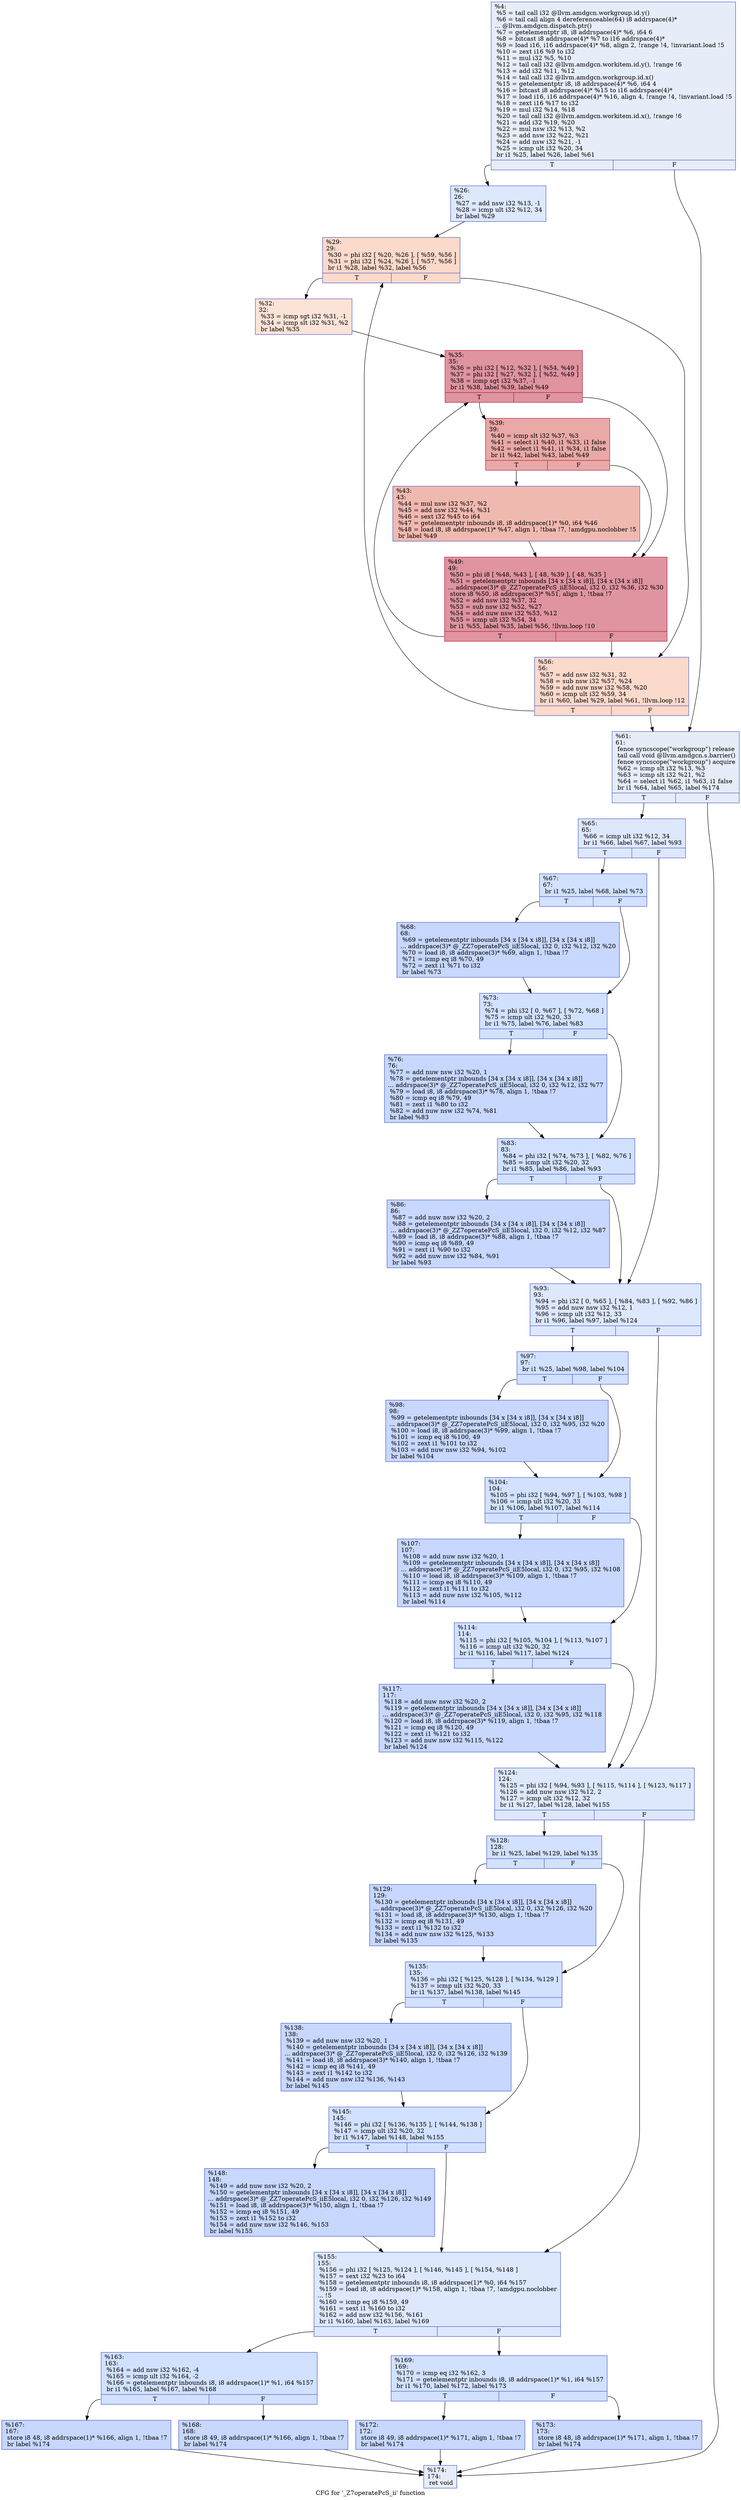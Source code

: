 digraph "CFG for '_Z7operatePcS_ii' function" {
	label="CFG for '_Z7operatePcS_ii' function";

	Node0x4a91140 [shape=record,color="#3d50c3ff", style=filled, fillcolor="#c7d7f070",label="{%4:\l  %5 = tail call i32 @llvm.amdgcn.workgroup.id.y()\l  %6 = tail call align 4 dereferenceable(64) i8 addrspace(4)*\l... @llvm.amdgcn.dispatch.ptr()\l  %7 = getelementptr i8, i8 addrspace(4)* %6, i64 6\l  %8 = bitcast i8 addrspace(4)* %7 to i16 addrspace(4)*\l  %9 = load i16, i16 addrspace(4)* %8, align 2, !range !4, !invariant.load !5\l  %10 = zext i16 %9 to i32\l  %11 = mul i32 %5, %10\l  %12 = tail call i32 @llvm.amdgcn.workitem.id.y(), !range !6\l  %13 = add i32 %11, %12\l  %14 = tail call i32 @llvm.amdgcn.workgroup.id.x()\l  %15 = getelementptr i8, i8 addrspace(4)* %6, i64 4\l  %16 = bitcast i8 addrspace(4)* %15 to i16 addrspace(4)*\l  %17 = load i16, i16 addrspace(4)* %16, align 4, !range !4, !invariant.load !5\l  %18 = zext i16 %17 to i32\l  %19 = mul i32 %14, %18\l  %20 = tail call i32 @llvm.amdgcn.workitem.id.x(), !range !6\l  %21 = add i32 %19, %20\l  %22 = mul nsw i32 %13, %2\l  %23 = add nsw i32 %22, %21\l  %24 = add nsw i32 %21, -1\l  %25 = icmp ult i32 %20, 34\l  br i1 %25, label %26, label %61\l|{<s0>T|<s1>F}}"];
	Node0x4a91140:s0 -> Node0x4a94c80;
	Node0x4a91140:s1 -> Node0x4a94d10;
	Node0x4a94c80 [shape=record,color="#3d50c3ff", style=filled, fillcolor="#b2ccfb70",label="{%26:\l26:                                               \l  %27 = add nsw i32 %13, -1\l  %28 = icmp ult i32 %12, 34\l  br label %29\l}"];
	Node0x4a94c80 -> Node0x4a94f70;
	Node0x4a94f70 [shape=record,color="#3d50c3ff", style=filled, fillcolor="#f7a88970",label="{%29:\l29:                                               \l  %30 = phi i32 [ %20, %26 ], [ %59, %56 ]\l  %31 = phi i32 [ %24, %26 ], [ %57, %56 ]\l  br i1 %28, label %32, label %56\l|{<s0>T|<s1>F}}"];
	Node0x4a94f70:s0 -> Node0x4a952c0;
	Node0x4a94f70:s1 -> Node0x4a95060;
	Node0x4a952c0 [shape=record,color="#3d50c3ff", style=filled, fillcolor="#f6bfa670",label="{%32:\l32:                                               \l  %33 = icmp sgt i32 %31, -1\l  %34 = icmp slt i32 %31, %2\l  br label %35\l}"];
	Node0x4a952c0 -> Node0x4a93340;
	Node0x4a93340 [shape=record,color="#b70d28ff", style=filled, fillcolor="#b70d2870",label="{%35:\l35:                                               \l  %36 = phi i32 [ %12, %32 ], [ %54, %49 ]\l  %37 = phi i32 [ %27, %32 ], [ %52, %49 ]\l  %38 = icmp sgt i32 %37, -1\l  br i1 %38, label %39, label %49\l|{<s0>T|<s1>F}}"];
	Node0x4a93340:s0 -> Node0x4a95a00;
	Node0x4a93340:s1 -> Node0x4a95710;
	Node0x4a95a00 [shape=record,color="#b70d28ff", style=filled, fillcolor="#ca3b3770",label="{%39:\l39:                                               \l  %40 = icmp slt i32 %37, %3\l  %41 = select i1 %40, i1 %33, i1 false\l  %42 = select i1 %41, i1 %34, i1 false\l  br i1 %42, label %43, label %49\l|{<s0>T|<s1>F}}"];
	Node0x4a95a00:s0 -> Node0x4a95d60;
	Node0x4a95a00:s1 -> Node0x4a95710;
	Node0x4a95d60 [shape=record,color="#3d50c3ff", style=filled, fillcolor="#de614d70",label="{%43:\l43:                                               \l  %44 = mul nsw i32 %37, %2\l  %45 = add nsw i32 %44, %31\l  %46 = sext i32 %45 to i64\l  %47 = getelementptr inbounds i8, i8 addrspace(1)* %0, i64 %46\l  %48 = load i8, i8 addrspace(1)* %47, align 1, !tbaa !7, !amdgpu.noclobber !5\l  br label %49\l}"];
	Node0x4a95d60 -> Node0x4a95710;
	Node0x4a95710 [shape=record,color="#b70d28ff", style=filled, fillcolor="#b70d2870",label="{%49:\l49:                                               \l  %50 = phi i8 [ %48, %43 ], [ 48, %39 ], [ 48, %35 ]\l  %51 = getelementptr inbounds [34 x [34 x i8]], [34 x [34 x i8]]\l... addrspace(3)* @_ZZ7operatePcS_iiE5local, i32 0, i32 %36, i32 %30\l  store i8 %50, i8 addrspace(3)* %51, align 1, !tbaa !7\l  %52 = add nsw i32 %37, 32\l  %53 = sub nsw i32 %52, %27\l  %54 = add nuw nsw i32 %53, %12\l  %55 = icmp ult i32 %54, 34\l  br i1 %55, label %35, label %56, !llvm.loop !10\l|{<s0>T|<s1>F}}"];
	Node0x4a95710:s0 -> Node0x4a93340;
	Node0x4a95710:s1 -> Node0x4a95060;
	Node0x4a95060 [shape=record,color="#3d50c3ff", style=filled, fillcolor="#f7a88970",label="{%56:\l56:                                               \l  %57 = add nsw i32 %31, 32\l  %58 = sub nsw i32 %57, %24\l  %59 = add nuw nsw i32 %58, %20\l  %60 = icmp ult i32 %59, 34\l  br i1 %60, label %29, label %61, !llvm.loop !12\l|{<s0>T|<s1>F}}"];
	Node0x4a95060:s0 -> Node0x4a94f70;
	Node0x4a95060:s1 -> Node0x4a94d10;
	Node0x4a94d10 [shape=record,color="#3d50c3ff", style=filled, fillcolor="#c7d7f070",label="{%61:\l61:                                               \l  fence syncscope(\"workgroup\") release\l  tail call void @llvm.amdgcn.s.barrier()\l  fence syncscope(\"workgroup\") acquire\l  %62 = icmp slt i32 %13, %3\l  %63 = icmp slt i32 %21, %2\l  %64 = select i1 %62, i1 %63, i1 false\l  br i1 %64, label %65, label %174\l|{<s0>T|<s1>F}}"];
	Node0x4a94d10:s0 -> Node0x4a95400;
	Node0x4a94d10:s1 -> Node0x4a95490;
	Node0x4a95400 [shape=record,color="#3d50c3ff", style=filled, fillcolor="#b2ccfb70",label="{%65:\l65:                                               \l  %66 = icmp ult i32 %12, 34\l  br i1 %66, label %67, label %93\l|{<s0>T|<s1>F}}"];
	Node0x4a95400:s0 -> Node0x4a97b40;
	Node0x4a95400:s1 -> Node0x4a97b90;
	Node0x4a97b40 [shape=record,color="#3d50c3ff", style=filled, fillcolor="#9abbff70",label="{%67:\l67:                                               \l  br i1 %25, label %68, label %73\l|{<s0>T|<s1>F}}"];
	Node0x4a97b40:s0 -> Node0x4a97c90;
	Node0x4a97b40:s1 -> Node0x4a97ce0;
	Node0x4a97c90 [shape=record,color="#3d50c3ff", style=filled, fillcolor="#81a4fb70",label="{%68:\l68:                                               \l  %69 = getelementptr inbounds [34 x [34 x i8]], [34 x [34 x i8]]\l... addrspace(3)* @_ZZ7operatePcS_iiE5local, i32 0, i32 %12, i32 %20\l  %70 = load i8, i8 addrspace(3)* %69, align 1, !tbaa !7\l  %71 = icmp eq i8 %70, 49\l  %72 = zext i1 %71 to i32\l  br label %73\l}"];
	Node0x4a97c90 -> Node0x4a97ce0;
	Node0x4a97ce0 [shape=record,color="#3d50c3ff", style=filled, fillcolor="#9abbff70",label="{%73:\l73:                                               \l  %74 = phi i32 [ 0, %67 ], [ %72, %68 ]\l  %75 = icmp ult i32 %20, 33\l  br i1 %75, label %76, label %83\l|{<s0>T|<s1>F}}"];
	Node0x4a97ce0:s0 -> Node0x4a98260;
	Node0x4a97ce0:s1 -> Node0x4a982b0;
	Node0x4a98260 [shape=record,color="#3d50c3ff", style=filled, fillcolor="#81a4fb70",label="{%76:\l76:                                               \l  %77 = add nuw nsw i32 %20, 1\l  %78 = getelementptr inbounds [34 x [34 x i8]], [34 x [34 x i8]]\l... addrspace(3)* @_ZZ7operatePcS_iiE5local, i32 0, i32 %12, i32 %77\l  %79 = load i8, i8 addrspace(3)* %78, align 1, !tbaa !7\l  %80 = icmp eq i8 %79, 49\l  %81 = zext i1 %80 to i32\l  %82 = add nuw nsw i32 %74, %81\l  br label %83\l}"];
	Node0x4a98260 -> Node0x4a982b0;
	Node0x4a982b0 [shape=record,color="#3d50c3ff", style=filled, fillcolor="#9abbff70",label="{%83:\l83:                                               \l  %84 = phi i32 [ %74, %73 ], [ %82, %76 ]\l  %85 = icmp ult i32 %20, 32\l  br i1 %85, label %86, label %93\l|{<s0>T|<s1>F}}"];
	Node0x4a982b0:s0 -> Node0x4a98930;
	Node0x4a982b0:s1 -> Node0x4a97b90;
	Node0x4a98930 [shape=record,color="#3d50c3ff", style=filled, fillcolor="#81a4fb70",label="{%86:\l86:                                               \l  %87 = add nuw nsw i32 %20, 2\l  %88 = getelementptr inbounds [34 x [34 x i8]], [34 x [34 x i8]]\l... addrspace(3)* @_ZZ7operatePcS_iiE5local, i32 0, i32 %12, i32 %87\l  %89 = load i8, i8 addrspace(3)* %88, align 1, !tbaa !7\l  %90 = icmp eq i8 %89, 49\l  %91 = zext i1 %90 to i32\l  %92 = add nuw nsw i32 %84, %91\l  br label %93\l}"];
	Node0x4a98930 -> Node0x4a97b90;
	Node0x4a97b90 [shape=record,color="#3d50c3ff", style=filled, fillcolor="#b2ccfb70",label="{%93:\l93:                                               \l  %94 = phi i32 [ 0, %65 ], [ %84, %83 ], [ %92, %86 ]\l  %95 = add nuw nsw i32 %12, 1\l  %96 = icmp ult i32 %12, 33\l  br i1 %96, label %97, label %124\l|{<s0>T|<s1>F}}"];
	Node0x4a97b90:s0 -> Node0x4a99030;
	Node0x4a97b90:s1 -> Node0x4a99080;
	Node0x4a99030 [shape=record,color="#3d50c3ff", style=filled, fillcolor="#9abbff70",label="{%97:\l97:                                               \l  br i1 %25, label %98, label %104\l|{<s0>T|<s1>F}}"];
	Node0x4a99030:s0 -> Node0x4a99180;
	Node0x4a99030:s1 -> Node0x4a991d0;
	Node0x4a99180 [shape=record,color="#3d50c3ff", style=filled, fillcolor="#81a4fb70",label="{%98:\l98:                                               \l  %99 = getelementptr inbounds [34 x [34 x i8]], [34 x [34 x i8]]\l... addrspace(3)* @_ZZ7operatePcS_iiE5local, i32 0, i32 %95, i32 %20\l  %100 = load i8, i8 addrspace(3)* %99, align 1, !tbaa !7\l  %101 = icmp eq i8 %100, 49\l  %102 = zext i1 %101 to i32\l  %103 = add nuw nsw i32 %94, %102\l  br label %104\l}"];
	Node0x4a99180 -> Node0x4a991d0;
	Node0x4a991d0 [shape=record,color="#3d50c3ff", style=filled, fillcolor="#9abbff70",label="{%104:\l104:                                              \l  %105 = phi i32 [ %94, %97 ], [ %103, %98 ]\l  %106 = icmp ult i32 %20, 33\l  br i1 %106, label %107, label %114\l|{<s0>T|<s1>F}}"];
	Node0x4a991d0:s0 -> Node0x4a99760;
	Node0x4a991d0:s1 -> Node0x4a997b0;
	Node0x4a99760 [shape=record,color="#3d50c3ff", style=filled, fillcolor="#81a4fb70",label="{%107:\l107:                                              \l  %108 = add nuw nsw i32 %20, 1\l  %109 = getelementptr inbounds [34 x [34 x i8]], [34 x [34 x i8]]\l... addrspace(3)* @_ZZ7operatePcS_iiE5local, i32 0, i32 %95, i32 %108\l  %110 = load i8, i8 addrspace(3)* %109, align 1, !tbaa !7\l  %111 = icmp eq i8 %110, 49\l  %112 = zext i1 %111 to i32\l  %113 = add nuw nsw i32 %105, %112\l  br label %114\l}"];
	Node0x4a99760 -> Node0x4a997b0;
	Node0x4a997b0 [shape=record,color="#3d50c3ff", style=filled, fillcolor="#9abbff70",label="{%114:\l114:                                              \l  %115 = phi i32 [ %105, %104 ], [ %113, %107 ]\l  %116 = icmp ult i32 %20, 32\l  br i1 %116, label %117, label %124\l|{<s0>T|<s1>F}}"];
	Node0x4a997b0:s0 -> Node0x4a99dd0;
	Node0x4a997b0:s1 -> Node0x4a99080;
	Node0x4a99dd0 [shape=record,color="#3d50c3ff", style=filled, fillcolor="#81a4fb70",label="{%117:\l117:                                              \l  %118 = add nuw nsw i32 %20, 2\l  %119 = getelementptr inbounds [34 x [34 x i8]], [34 x [34 x i8]]\l... addrspace(3)* @_ZZ7operatePcS_iiE5local, i32 0, i32 %95, i32 %118\l  %120 = load i8, i8 addrspace(3)* %119, align 1, !tbaa !7\l  %121 = icmp eq i8 %120, 49\l  %122 = zext i1 %121 to i32\l  %123 = add nuw nsw i32 %115, %122\l  br label %124\l}"];
	Node0x4a99dd0 -> Node0x4a99080;
	Node0x4a99080 [shape=record,color="#3d50c3ff", style=filled, fillcolor="#b2ccfb70",label="{%124:\l124:                                              \l  %125 = phi i32 [ %94, %93 ], [ %115, %114 ], [ %123, %117 ]\l  %126 = add nuw nsw i32 %12, 2\l  %127 = icmp ult i32 %12, 32\l  br i1 %127, label %128, label %155\l|{<s0>T|<s1>F}}"];
	Node0x4a99080:s0 -> Node0x4a9a4a0;
	Node0x4a99080:s1 -> Node0x4a9a4f0;
	Node0x4a9a4a0 [shape=record,color="#3d50c3ff", style=filled, fillcolor="#9abbff70",label="{%128:\l128:                                              \l  br i1 %25, label %129, label %135\l|{<s0>T|<s1>F}}"];
	Node0x4a9a4a0:s0 -> Node0x4a976a0;
	Node0x4a9a4a0:s1 -> Node0x4a976f0;
	Node0x4a976a0 [shape=record,color="#3d50c3ff", style=filled, fillcolor="#81a4fb70",label="{%129:\l129:                                              \l  %130 = getelementptr inbounds [34 x [34 x i8]], [34 x [34 x i8]]\l... addrspace(3)* @_ZZ7operatePcS_iiE5local, i32 0, i32 %126, i32 %20\l  %131 = load i8, i8 addrspace(3)* %130, align 1, !tbaa !7\l  %132 = icmp eq i8 %131, 49\l  %133 = zext i1 %132 to i32\l  %134 = add nuw nsw i32 %125, %133\l  br label %135\l}"];
	Node0x4a976a0 -> Node0x4a976f0;
	Node0x4a976f0 [shape=record,color="#3d50c3ff", style=filled, fillcolor="#9abbff70",label="{%135:\l135:                                              \l  %136 = phi i32 [ %125, %128 ], [ %134, %129 ]\l  %137 = icmp ult i32 %20, 33\l  br i1 %137, label %138, label %145\l|{<s0>T|<s1>F}}"];
	Node0x4a976f0:s0 -> Node0x4a9afd0;
	Node0x4a976f0:s1 -> Node0x4a9b020;
	Node0x4a9afd0 [shape=record,color="#3d50c3ff", style=filled, fillcolor="#81a4fb70",label="{%138:\l138:                                              \l  %139 = add nuw nsw i32 %20, 1\l  %140 = getelementptr inbounds [34 x [34 x i8]], [34 x [34 x i8]]\l... addrspace(3)* @_ZZ7operatePcS_iiE5local, i32 0, i32 %126, i32 %139\l  %141 = load i8, i8 addrspace(3)* %140, align 1, !tbaa !7\l  %142 = icmp eq i8 %141, 49\l  %143 = zext i1 %142 to i32\l  %144 = add nuw nsw i32 %136, %143\l  br label %145\l}"];
	Node0x4a9afd0 -> Node0x4a9b020;
	Node0x4a9b020 [shape=record,color="#3d50c3ff", style=filled, fillcolor="#9abbff70",label="{%145:\l145:                                              \l  %146 = phi i32 [ %136, %135 ], [ %144, %138 ]\l  %147 = icmp ult i32 %20, 32\l  br i1 %147, label %148, label %155\l|{<s0>T|<s1>F}}"];
	Node0x4a9b020:s0 -> Node0x4a9b640;
	Node0x4a9b020:s1 -> Node0x4a9a4f0;
	Node0x4a9b640 [shape=record,color="#3d50c3ff", style=filled, fillcolor="#81a4fb70",label="{%148:\l148:                                              \l  %149 = add nuw nsw i32 %20, 2\l  %150 = getelementptr inbounds [34 x [34 x i8]], [34 x [34 x i8]]\l... addrspace(3)* @_ZZ7operatePcS_iiE5local, i32 0, i32 %126, i32 %149\l  %151 = load i8, i8 addrspace(3)* %150, align 1, !tbaa !7\l  %152 = icmp eq i8 %151, 49\l  %153 = zext i1 %152 to i32\l  %154 = add nuw nsw i32 %146, %153\l  br label %155\l}"];
	Node0x4a9b640 -> Node0x4a9a4f0;
	Node0x4a9a4f0 [shape=record,color="#3d50c3ff", style=filled, fillcolor="#b2ccfb70",label="{%155:\l155:                                              \l  %156 = phi i32 [ %125, %124 ], [ %146, %145 ], [ %154, %148 ]\l  %157 = sext i32 %23 to i64\l  %158 = getelementptr inbounds i8, i8 addrspace(1)* %0, i64 %157\l  %159 = load i8, i8 addrspace(1)* %158, align 1, !tbaa !7, !amdgpu.noclobber\l... !5\l  %160 = icmp eq i8 %159, 49\l  %161 = sext i1 %160 to i32\l  %162 = add nsw i32 %156, %161\l  br i1 %160, label %163, label %169\l|{<s0>T|<s1>F}}"];
	Node0x4a9a4f0:s0 -> Node0x4a9bf00;
	Node0x4a9a4f0:s1 -> Node0x4a9bf50;
	Node0x4a9bf00 [shape=record,color="#3d50c3ff", style=filled, fillcolor="#9abbff70",label="{%163:\l163:                                              \l  %164 = add nsw i32 %162, -4\l  %165 = icmp ult i32 %164, -2\l  %166 = getelementptr inbounds i8, i8 addrspace(1)* %1, i64 %157\l  br i1 %165, label %167, label %168\l|{<s0>T|<s1>F}}"];
	Node0x4a9bf00:s0 -> Node0x4a9c240;
	Node0x4a9bf00:s1 -> Node0x4a9c290;
	Node0x4a9c240 [shape=record,color="#3d50c3ff", style=filled, fillcolor="#81a4fb70",label="{%167:\l167:                                              \l  store i8 48, i8 addrspace(1)* %166, align 1, !tbaa !7\l  br label %174\l}"];
	Node0x4a9c240 -> Node0x4a95490;
	Node0x4a9c290 [shape=record,color="#3d50c3ff", style=filled, fillcolor="#81a4fb70",label="{%168:\l168:                                              \l  store i8 49, i8 addrspace(1)* %166, align 1, !tbaa !7\l  br label %174\l}"];
	Node0x4a9c290 -> Node0x4a95490;
	Node0x4a9bf50 [shape=record,color="#3d50c3ff", style=filled, fillcolor="#9abbff70",label="{%169:\l169:                                              \l  %170 = icmp eq i32 %162, 3\l  %171 = getelementptr inbounds i8, i8 addrspace(1)* %1, i64 %157\l  br i1 %170, label %172, label %173\l|{<s0>T|<s1>F}}"];
	Node0x4a9bf50:s0 -> Node0x4a9c730;
	Node0x4a9bf50:s1 -> Node0x4a9c780;
	Node0x4a9c730 [shape=record,color="#3d50c3ff", style=filled, fillcolor="#81a4fb70",label="{%172:\l172:                                              \l  store i8 49, i8 addrspace(1)* %171, align 1, !tbaa !7\l  br label %174\l}"];
	Node0x4a9c730 -> Node0x4a95490;
	Node0x4a9c780 [shape=record,color="#3d50c3ff", style=filled, fillcolor="#81a4fb70",label="{%173:\l173:                                              \l  store i8 48, i8 addrspace(1)* %171, align 1, !tbaa !7\l  br label %174\l}"];
	Node0x4a9c780 -> Node0x4a95490;
	Node0x4a95490 [shape=record,color="#3d50c3ff", style=filled, fillcolor="#c7d7f070",label="{%174:\l174:                                              \l  ret void\l}"];
}
